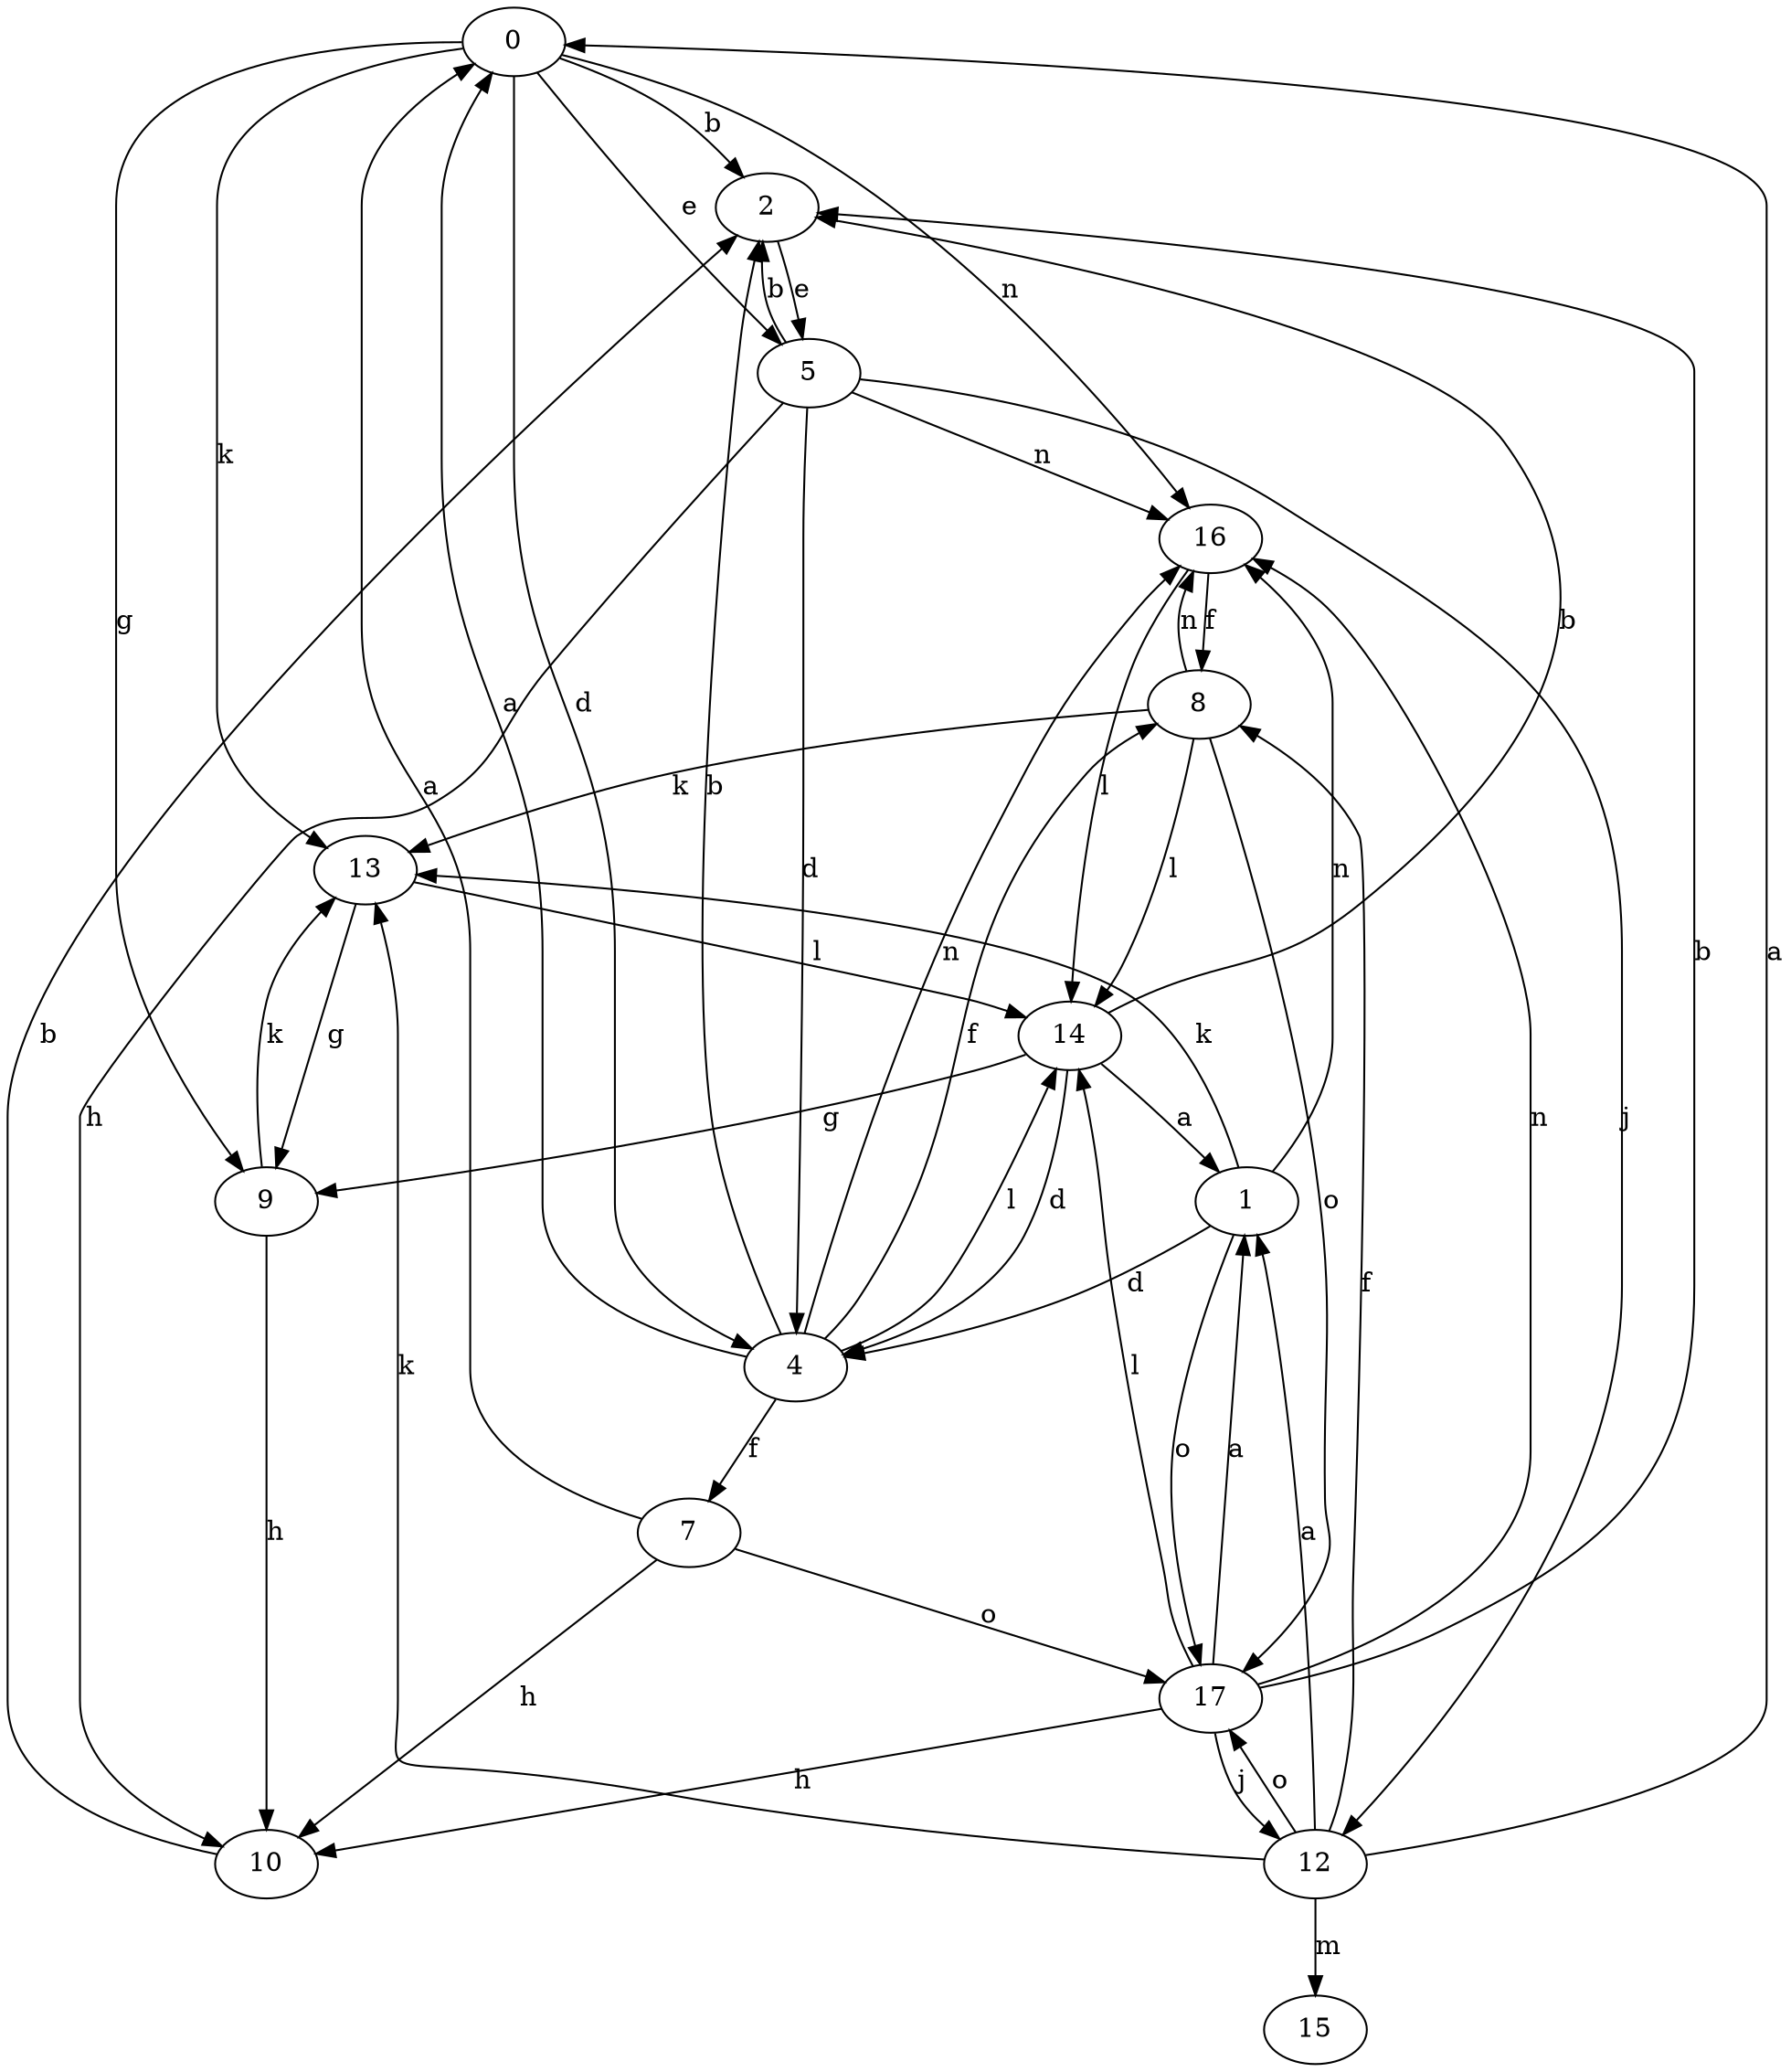 strict digraph  {
0;
1;
2;
4;
5;
7;
8;
9;
10;
12;
13;
14;
15;
16;
17;
0 -> 2  [label=b];
0 -> 4  [label=d];
0 -> 5  [label=e];
0 -> 9  [label=g];
0 -> 13  [label=k];
0 -> 16  [label=n];
1 -> 4  [label=d];
1 -> 13  [label=k];
1 -> 16  [label=n];
1 -> 17  [label=o];
2 -> 5  [label=e];
4 -> 0  [label=a];
4 -> 2  [label=b];
4 -> 7  [label=f];
4 -> 8  [label=f];
4 -> 14  [label=l];
4 -> 16  [label=n];
5 -> 2  [label=b];
5 -> 4  [label=d];
5 -> 10  [label=h];
5 -> 12  [label=j];
5 -> 16  [label=n];
7 -> 0  [label=a];
7 -> 10  [label=h];
7 -> 17  [label=o];
8 -> 13  [label=k];
8 -> 14  [label=l];
8 -> 16  [label=n];
8 -> 17  [label=o];
9 -> 10  [label=h];
9 -> 13  [label=k];
10 -> 2  [label=b];
12 -> 0  [label=a];
12 -> 1  [label=a];
12 -> 8  [label=f];
12 -> 13  [label=k];
12 -> 15  [label=m];
12 -> 17  [label=o];
13 -> 9  [label=g];
13 -> 14  [label=l];
14 -> 1  [label=a];
14 -> 2  [label=b];
14 -> 4  [label=d];
14 -> 9  [label=g];
16 -> 8  [label=f];
16 -> 14  [label=l];
17 -> 1  [label=a];
17 -> 2  [label=b];
17 -> 10  [label=h];
17 -> 12  [label=j];
17 -> 14  [label=l];
17 -> 16  [label=n];
}
